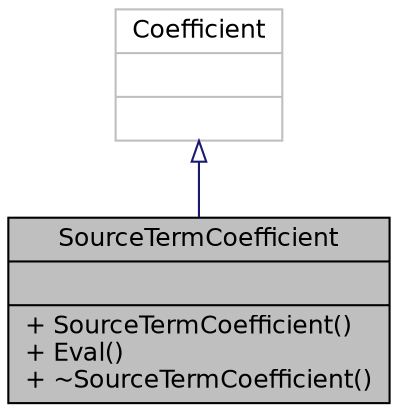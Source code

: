 digraph "SourceTermCoefficient"
{
  bgcolor="transparent";
  edge [fontname="Helvetica",fontsize="12",labelfontname="Helvetica",labelfontsize="12"];
  node [fontname="Helvetica",fontsize="12",shape=record];
  Node2 [label="{SourceTermCoefficient\n||+ SourceTermCoefficient()\l+ Eval()\l+ ~SourceTermCoefficient()\l}",height=0.2,width=0.4,color="black", fillcolor="grey75", style="filled", fontcolor="black"];
  Node3 -> Node2 [dir="back",color="midnightblue",fontsize="12",style="solid",arrowtail="onormal"];
  Node3 [label="{Coefficient\n||}",height=0.2,width=0.4,color="grey75"];
}
